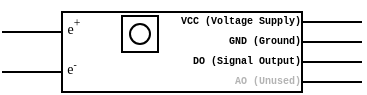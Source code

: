 <mxfile version="14.6.13" type="device"><diagram id="0QcYdP608PHcnkoMhMvr" name="Page-1"><mxGraphModel dx="253" dy="225" grid="1" gridSize="10" guides="1" tooltips="1" connect="1" arrows="1" fold="1" page="1" pageScale="1" pageWidth="200" pageHeight="200" math="0" shadow="0"><root><mxCell id="0"/><mxCell id="1" parent="0"/><mxCell id="-miZs8BK1vCIyhcOMJHC-2" style="edgeStyle=orthogonalEdgeStyle;rounded=0;orthogonalLoop=1;jettySize=auto;html=1;exitX=0;exitY=0.25;exitDx=0;exitDy=0;endArrow=none;endFill=0;" parent="1" source="-miZs8BK1vCIyhcOMJHC-1" edge="1"><mxGeometry relative="1" as="geometry"><mxPoint x="10" y="90" as="targetPoint"/></mxGeometry></mxCell><mxCell id="-miZs8BK1vCIyhcOMJHC-3" style="edgeStyle=orthogonalEdgeStyle;rounded=0;orthogonalLoop=1;jettySize=auto;html=1;exitX=0;exitY=0.75;exitDx=0;exitDy=0;endArrow=none;endFill=0;" parent="1" source="-miZs8BK1vCIyhcOMJHC-1" edge="1"><mxGeometry relative="1" as="geometry"><mxPoint x="10" y="110" as="targetPoint"/></mxGeometry></mxCell><mxCell id="-miZs8BK1vCIyhcOMJHC-1" value="" style="rounded=0;whiteSpace=wrap;html=1;" parent="1" vertex="1"><mxGeometry x="40" y="80" width="120" height="40" as="geometry"/></mxCell><mxCell id="-miZs8BK1vCIyhcOMJHC-4" value="" style="endArrow=none;html=1;" parent="1" edge="1"><mxGeometry width="50" height="50" relative="1" as="geometry"><mxPoint x="160" y="85" as="sourcePoint"/><mxPoint x="190" y="85" as="targetPoint"/></mxGeometry></mxCell><mxCell id="-miZs8BK1vCIyhcOMJHC-5" value="" style="endArrow=none;html=1;" parent="1" edge="1"><mxGeometry width="50" height="50" relative="1" as="geometry"><mxPoint x="160" y="95" as="sourcePoint"/><mxPoint x="190" y="95" as="targetPoint"/></mxGeometry></mxCell><mxCell id="-miZs8BK1vCIyhcOMJHC-6" value="" style="endArrow=none;html=1;" parent="1" edge="1"><mxGeometry width="50" height="50" relative="1" as="geometry"><mxPoint x="160" y="105" as="sourcePoint"/><mxPoint x="190" y="105" as="targetPoint"/></mxGeometry></mxCell><mxCell id="-miZs8BK1vCIyhcOMJHC-7" value="" style="endArrow=none;html=1;" parent="1" edge="1"><mxGeometry width="50" height="50" relative="1" as="geometry"><mxPoint x="160" y="115" as="sourcePoint"/><mxPoint x="190" y="115" as="targetPoint"/></mxGeometry></mxCell><mxCell id="-miZs8BK1vCIyhcOMJHC-10" value="&lt;font face=&quot;Garamond&quot; style=&quot;font-size: 7px&quot;&gt;e&lt;sup&gt;+&lt;/sup&gt;&lt;/font&gt;" style="text;html=1;strokeColor=none;fillColor=none;align=center;verticalAlign=middle;whiteSpace=wrap;rounded=0;" parent="1" vertex="1"><mxGeometry x="41" y="82" width="10" height="10" as="geometry"/></mxCell><mxCell id="-miZs8BK1vCIyhcOMJHC-13" value="&lt;font face=&quot;Courier New&quot; size=&quot;1&quot;&gt;&lt;b style=&quot;font-size: 5px ; line-height: 0%&quot;&gt;VCC (Voltage Supply)&lt;/b&gt;&lt;/font&gt;" style="text;html=1;strokeColor=none;fillColor=none;align=center;verticalAlign=middle;whiteSpace=wrap;rounded=0;horizontal=1;spacing=0;" parent="1" vertex="1"><mxGeometry x="100" y="77" width="59" height="10" as="geometry"/></mxCell><mxCell id="-miZs8BK1vCIyhcOMJHC-14" value="&lt;font face=&quot;Courier New&quot; size=&quot;1&quot;&gt;&lt;b style=&quot;font-size: 5px ; line-height: 0%&quot;&gt;GND (Ground)&lt;/b&gt;&lt;/font&gt;" style="text;html=1;strokeColor=none;fillColor=none;align=center;verticalAlign=middle;whiteSpace=wrap;rounded=0;horizontal=1;spacing=0;" parent="1" vertex="1"><mxGeometry x="124" y="87" width="35" height="10" as="geometry"/></mxCell><mxCell id="-miZs8BK1vCIyhcOMJHC-15" value="&lt;font face=&quot;Courier New&quot; size=&quot;1&quot;&gt;&lt;b style=&quot;font-size: 5px ; line-height: 0%&quot;&gt;DO (Signal Output)&lt;/b&gt;&lt;/font&gt;" style="text;html=1;strokeColor=none;fillColor=none;align=center;verticalAlign=middle;whiteSpace=wrap;rounded=0;horizontal=1;spacing=0;" parent="1" vertex="1"><mxGeometry x="103" y="97" width="59" height="10" as="geometry"/></mxCell><mxCell id="-miZs8BK1vCIyhcOMJHC-16" value="&lt;font face=&quot;Courier New&quot; size=&quot;1&quot; color=&quot;#b3b3b3&quot;&gt;&lt;b style=&quot;font-size: 5px ; line-height: 0%&quot;&gt;AO (Unused)&lt;/b&gt;&lt;/font&gt;" style="text;html=1;strokeColor=none;fillColor=none;align=center;verticalAlign=middle;whiteSpace=wrap;rounded=0;horizontal=1;spacing=0;" parent="1" vertex="1"><mxGeometry x="123" y="107" width="40" height="10" as="geometry"/></mxCell><mxCell id="-miZs8BK1vCIyhcOMJHC-17" value="&lt;font face=&quot;Garamond&quot; style=&quot;font-size: 7px&quot;&gt;e&lt;/font&gt;&lt;font face=&quot;Garamond&quot; style=&quot;font-size: 5.833px&quot;&gt;&lt;sup&gt;-&lt;/sup&gt;&lt;/font&gt;" style="text;html=1;strokeColor=none;fillColor=none;align=center;verticalAlign=middle;whiteSpace=wrap;rounded=0;" parent="1" vertex="1"><mxGeometry x="40" y="102" width="10" height="10" as="geometry"/></mxCell><mxCell id="-miZs8BK1vCIyhcOMJHC-20" value="" style="rounded=0;whiteSpace=wrap;html=1;" parent="1" vertex="1"><mxGeometry x="70" y="82" width="18" height="18" as="geometry"/></mxCell><mxCell id="-miZs8BK1vCIyhcOMJHC-21" value="" style="ellipse;whiteSpace=wrap;html=1;aspect=fixed;" parent="1" vertex="1"><mxGeometry x="74" y="86" width="10" height="10" as="geometry"/></mxCell></root></mxGraphModel></diagram></mxfile>